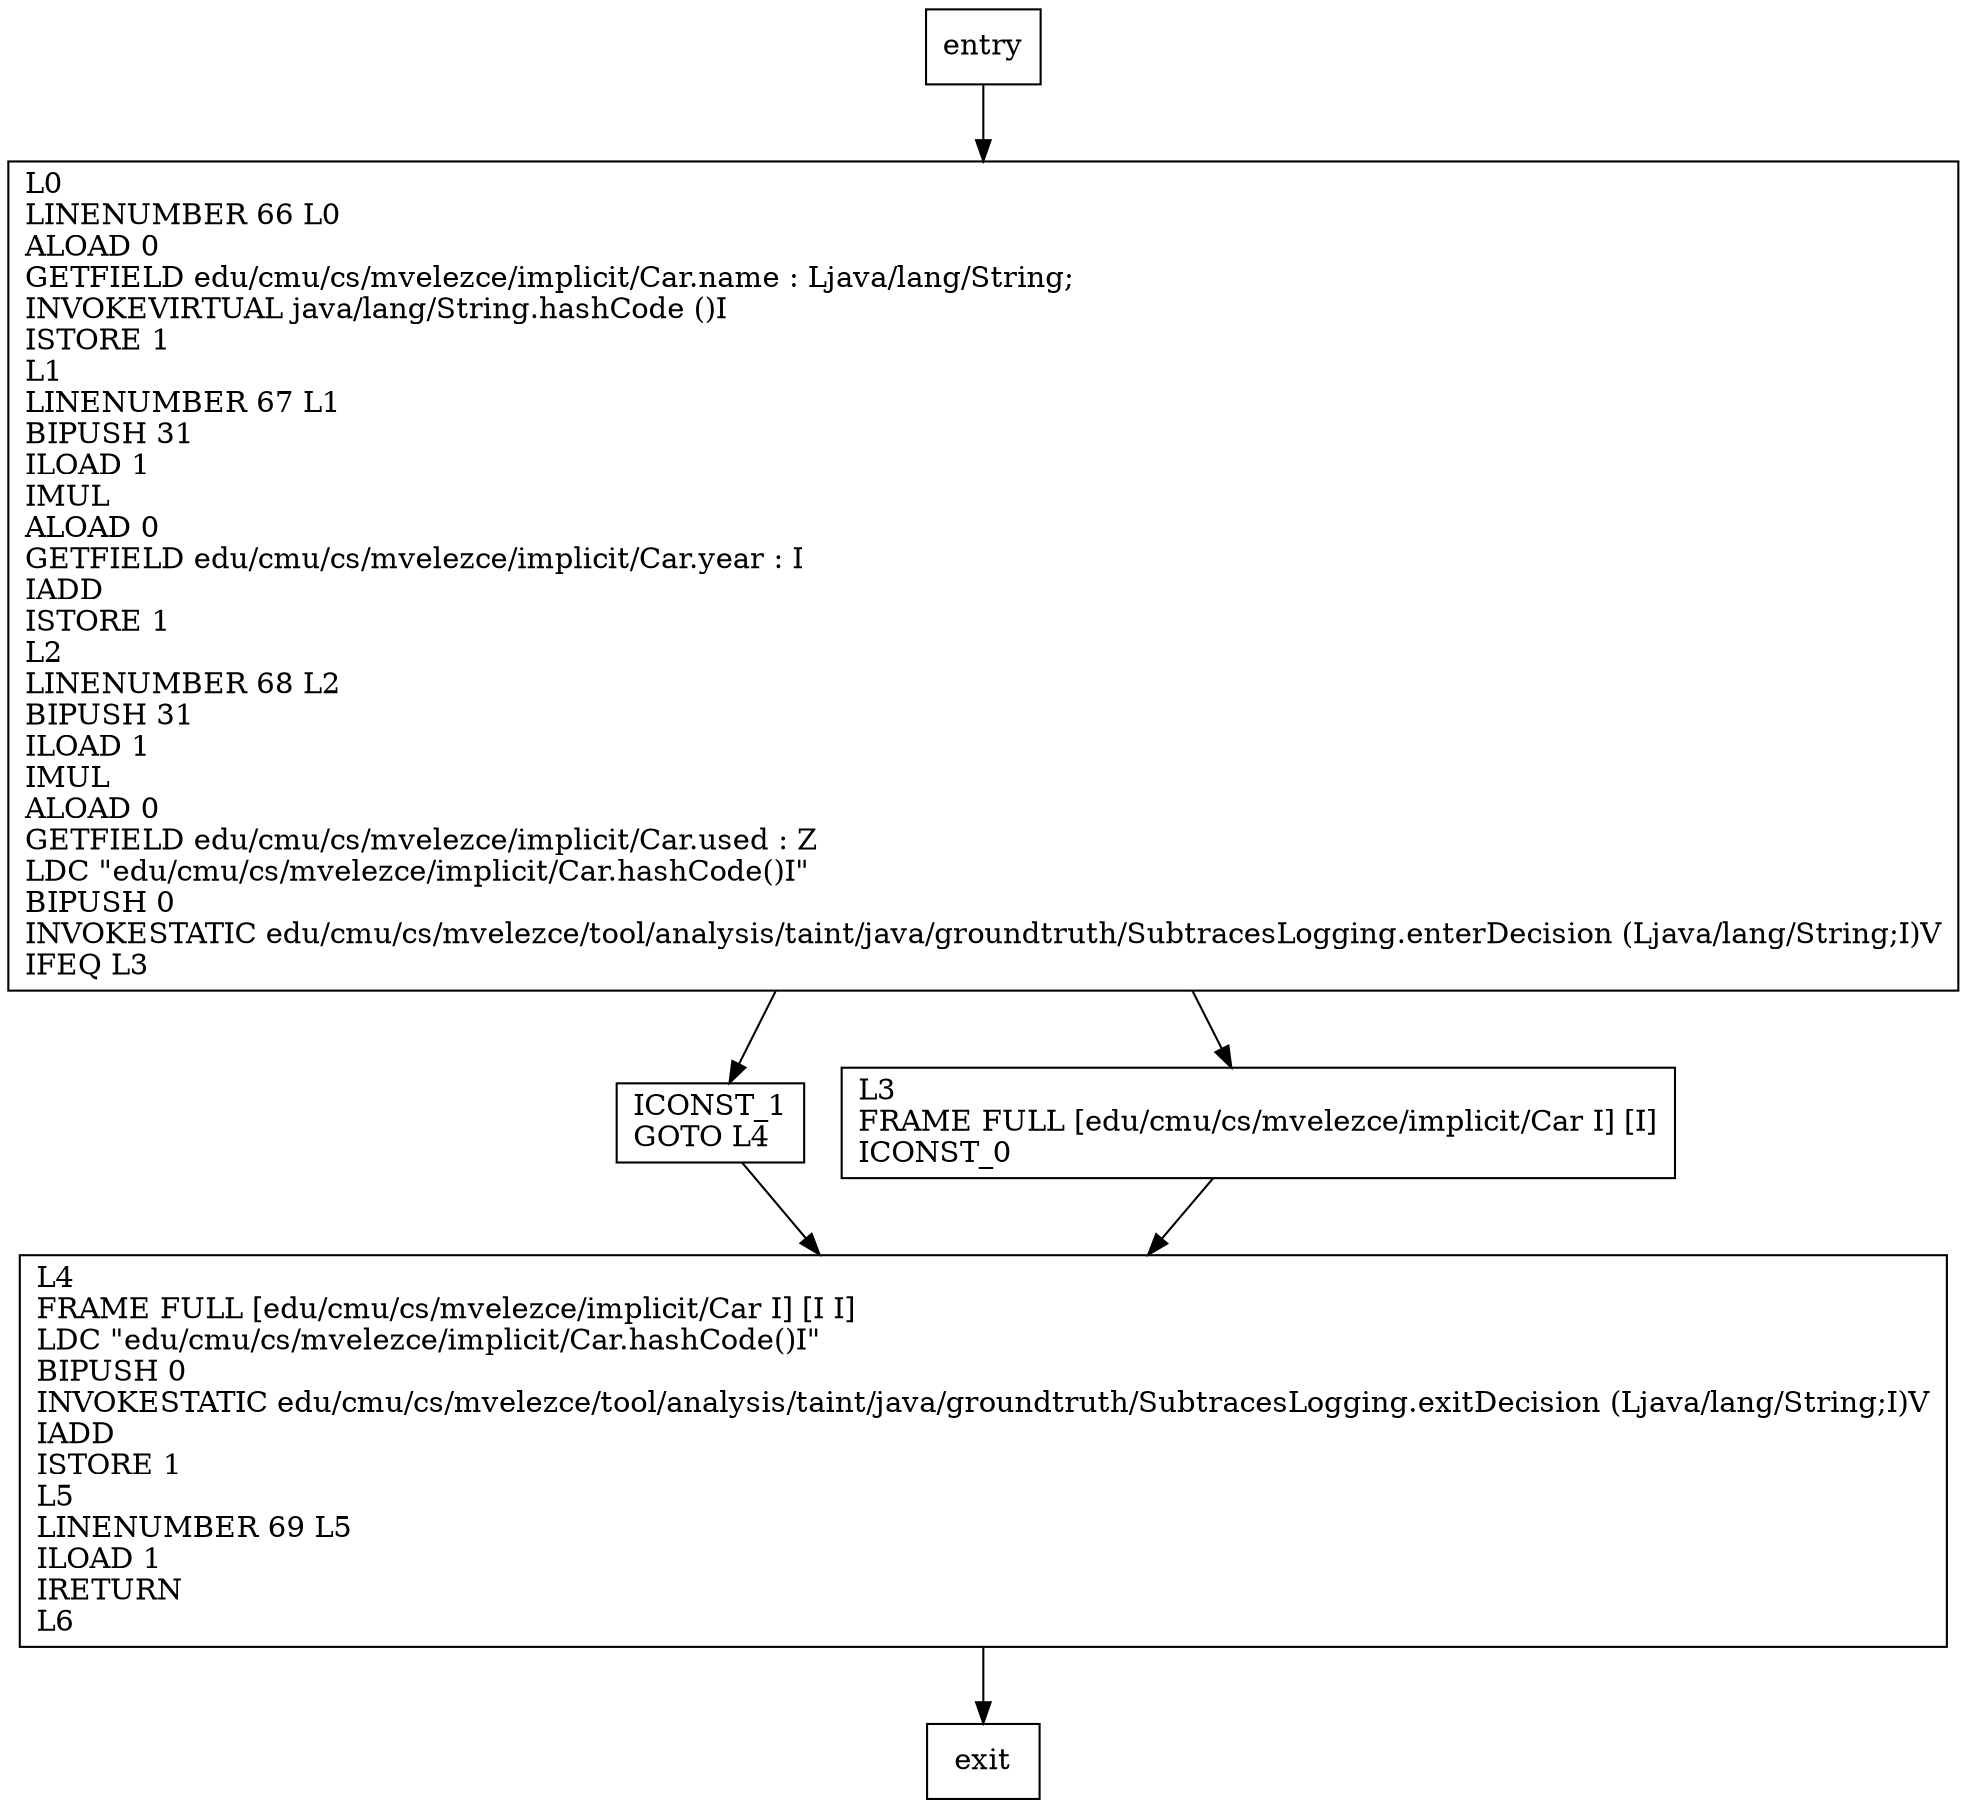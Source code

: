 digraph hashCode {
node [shape=record];
2011281484 [label="ICONST_1\lGOTO L4\l"];
1834041945 [label="L0\lLINENUMBER 66 L0\lALOAD 0\lGETFIELD edu/cmu/cs/mvelezce/implicit/Car.name : Ljava/lang/String;\lINVOKEVIRTUAL java/lang/String.hashCode ()I\lISTORE 1\lL1\lLINENUMBER 67 L1\lBIPUSH 31\lILOAD 1\lIMUL\lALOAD 0\lGETFIELD edu/cmu/cs/mvelezce/implicit/Car.year : I\lIADD\lISTORE 1\lL2\lLINENUMBER 68 L2\lBIPUSH 31\lILOAD 1\lIMUL\lALOAD 0\lGETFIELD edu/cmu/cs/mvelezce/implicit/Car.used : Z\lLDC \"edu/cmu/cs/mvelezce/implicit/Car.hashCode()I\"\lBIPUSH 0\lINVOKESTATIC edu/cmu/cs/mvelezce/tool/analysis/taint/java/groundtruth/SubtracesLogging.enterDecision (Ljava/lang/String;I)V\lIFEQ L3\l"];
316204726 [label="L3\lFRAME FULL [edu/cmu/cs/mvelezce/implicit/Car I] [I]\lICONST_0\l"];
1838225797 [label="L4\lFRAME FULL [edu/cmu/cs/mvelezce/implicit/Car I] [I I]\lLDC \"edu/cmu/cs/mvelezce/implicit/Car.hashCode()I\"\lBIPUSH 0\lINVOKESTATIC edu/cmu/cs/mvelezce/tool/analysis/taint/java/groundtruth/SubtracesLogging.exitDecision (Ljava/lang/String;I)V\lIADD\lISTORE 1\lL5\lLINENUMBER 69 L5\lILOAD 1\lIRETURN\lL6\l"];
entry;
exit;
entry -> 1834041945;
2011281484 -> 1838225797;
1834041945 -> 2011281484;
1834041945 -> 316204726;
316204726 -> 1838225797;
1838225797 -> exit;
}

